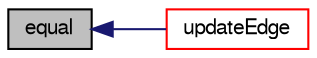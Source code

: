 digraph "equal"
{
  bgcolor="transparent";
  edge [fontname="FreeSans",fontsize="10",labelfontname="FreeSans",labelfontsize="10"];
  node [fontname="FreeSans",fontsize="10",shape=record];
  rankdir="LR";
  Node236 [label="equal",height=0.2,width=0.4,color="black", fillcolor="grey75", style="filled", fontcolor="black"];
  Node236 -> Node237 [dir="back",color="midnightblue",fontsize="10",style="solid",fontname="FreeSans"];
  Node237 [label="updateEdge",height=0.2,width=0.4,color="red",URL="$a23326.html#a624541e100d2ed8265cf251da07d0d3c",tooltip="Influence of point on edge. "];
}

